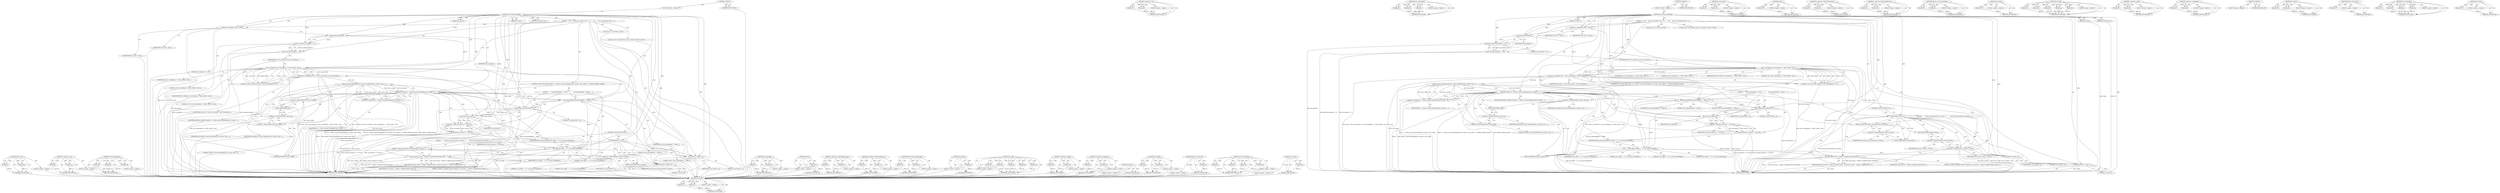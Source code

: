 digraph "lua_status" {
vulnerable_182 [label=<(METHOD,luaL_error)>];
vulnerable_183 [label=<(PARAM,p1)>];
vulnerable_184 [label=<(PARAM,p2)>];
vulnerable_185 [label=<(BLOCK,&lt;empty&gt;,&lt;empty&gt;)>];
vulnerable_186 [label=<(METHOD_RETURN,ANY)>];
vulnerable_128 [label=<(METHOD,&lt;operator&gt;.cast)>];
vulnerable_129 [label=<(PARAM,p1)>];
vulnerable_130 [label=<(PARAM,p2)>];
vulnerable_131 [label=<(BLOCK,&lt;empty&gt;,&lt;empty&gt;)>];
vulnerable_132 [label=<(METHOD_RETURN,ANY)>];
vulnerable_155 [label=<(METHOD,luaL_getmetafield)>];
vulnerable_156 [label=<(PARAM,p1)>];
vulnerable_157 [label=<(PARAM,p2)>];
vulnerable_158 [label=<(PARAM,p3)>];
vulnerable_159 [label=<(BLOCK,&lt;empty&gt;,&lt;empty&gt;)>];
vulnerable_160 [label=<(METHOD_RETURN,ANY)>];
vulnerable_6 [label=<(METHOD,&lt;global&gt;)<SUB>1</SUB>>];
vulnerable_7 [label=<(BLOCK,&lt;empty&gt;,&lt;empty&gt;)<SUB>1</SUB>>];
vulnerable_8 [label=<(METHOD,do_session_handshake)<SUB>1</SUB>>];
vulnerable_9 [label=<(PARAM,lua_State *L)<SUB>1</SUB>>];
vulnerable_10 [label=<(PARAM,int status)<SUB>1</SUB>>];
vulnerable_11 [label=<(PARAM,lua_KContext ctx)<SUB>1</SUB>>];
vulnerable_12 [label=<(BLOCK,{
    int rc;
    struct ssh_userdata *sshu = N...,{
    int rc;
    struct ssh_userdata *sshu = N...)<SUB>1</SUB>>];
vulnerable_13 [label="<(LOCAL,int rc: int)<SUB>2</SUB>>"];
vulnerable_14 [label="<(LOCAL,struct ssh_userdata* sshu: ssh_userdata*)<SUB>3</SUB>>"];
vulnerable_15 [label=<(&lt;operator&gt;.assignment,*sshu = NULL)<SUB>3</SUB>>];
vulnerable_16 [label=<(IDENTIFIER,sshu,*sshu = NULL)<SUB>3</SUB>>];
vulnerable_17 [label=<(IDENTIFIER,NULL,*sshu = NULL)<SUB>3</SUB>>];
vulnerable_18 [label=<(assert,assert(lua_gettop(L) == 4))<SUB>5</SUB>>];
vulnerable_19 [label=<(&lt;operator&gt;.equals,lua_gettop(L) == 4)<SUB>5</SUB>>];
vulnerable_20 [label=<(lua_gettop,lua_gettop(L))<SUB>5</SUB>>];
vulnerable_21 [label=<(IDENTIFIER,L,lua_gettop(L))<SUB>5</SUB>>];
vulnerable_22 [label=<(LITERAL,4,lua_gettop(L) == 4)<SUB>5</SUB>>];
vulnerable_23 [label=<(&lt;operator&gt;.assignment,sshu = (struct ssh_userdata *) nseU_checkudata(...)<SUB>6</SUB>>];
vulnerable_24 [label=<(IDENTIFIER,sshu,sshu = (struct ssh_userdata *) nseU_checkudata(...)<SUB>6</SUB>>];
vulnerable_25 [label=<(&lt;operator&gt;.cast,(struct ssh_userdata *) nseU_checkudata(L, 3, S...)<SUB>6</SUB>>];
vulnerable_26 [label=<(UNKNOWN,struct ssh_userdata *,struct ssh_userdata *)<SUB>6</SUB>>];
vulnerable_27 [label=<(nseU_checkudata,nseU_checkudata(L, 3, SSH2_UDATA, &quot;ssh2&quot;))<SUB>6</SUB>>];
vulnerable_28 [label=<(IDENTIFIER,L,nseU_checkudata(L, 3, SSH2_UDATA, &quot;ssh2&quot;))<SUB>6</SUB>>];
vulnerable_29 [label=<(LITERAL,3,nseU_checkudata(L, 3, SSH2_UDATA, &quot;ssh2&quot;))<SUB>6</SUB>>];
vulnerable_30 [label=<(IDENTIFIER,SSH2_UDATA,nseU_checkudata(L, 3, SSH2_UDATA, &quot;ssh2&quot;))<SUB>6</SUB>>];
vulnerable_31 [label=<(LITERAL,&quot;ssh2&quot;,nseU_checkudata(L, 3, SSH2_UDATA, &quot;ssh2&quot;))<SUB>6</SUB>>];
vulnerable_32 [label=<(CONTROL_STRUCTURE,WHILE,while ((rc = libssh2_session_handshake(sshu-&gt;session, sshu-&gt;sp[0])) == LIBSSH2_ERROR_EAGAIN))<SUB>8</SUB>>];
vulnerable_33 [label=<(&lt;operator&gt;.equals,(rc = libssh2_session_handshake(sshu-&gt;session, ...)<SUB>8</SUB>>];
vulnerable_34 [label=<(&lt;operator&gt;.assignment,rc = libssh2_session_handshake(sshu-&gt;session, s...)<SUB>8</SUB>>];
vulnerable_35 [label=<(IDENTIFIER,rc,rc = libssh2_session_handshake(sshu-&gt;session, s...)<SUB>8</SUB>>];
vulnerable_36 [label=<(libssh2_session_handshake,libssh2_session_handshake(sshu-&gt;session, sshu-&gt;...)<SUB>8</SUB>>];
vulnerable_37 [label=<(&lt;operator&gt;.indirectFieldAccess,sshu-&gt;session)<SUB>8</SUB>>];
vulnerable_38 [label=<(IDENTIFIER,sshu,libssh2_session_handshake(sshu-&gt;session, sshu-&gt;...)<SUB>8</SUB>>];
vulnerable_39 [label=<(FIELD_IDENTIFIER,session,session)<SUB>8</SUB>>];
vulnerable_40 [label=<(&lt;operator&gt;.indirectIndexAccess,sshu-&gt;sp[0])<SUB>8</SUB>>];
vulnerable_41 [label=<(&lt;operator&gt;.indirectFieldAccess,sshu-&gt;sp)<SUB>8</SUB>>];
vulnerable_42 [label=<(IDENTIFIER,sshu,libssh2_session_handshake(sshu-&gt;session, sshu-&gt;...)<SUB>8</SUB>>];
vulnerable_43 [label=<(FIELD_IDENTIFIER,sp,sp)<SUB>8</SUB>>];
vulnerable_44 [label=<(LITERAL,0,libssh2_session_handshake(sshu-&gt;session, sshu-&gt;...)<SUB>8</SUB>>];
vulnerable_45 [label=<(IDENTIFIER,LIBSSH2_ERROR_EAGAIN,(rc = libssh2_session_handshake(sshu-&gt;session, ...)<SUB>8</SUB>>];
vulnerable_46 [label=<(BLOCK,{
        luaL_getmetafield(L, 3, &quot;filter&quot;);
  ...,{
        luaL_getmetafield(L, 3, &quot;filter&quot;);
  ...)<SUB>8</SUB>>];
vulnerable_47 [label=<(luaL_getmetafield,luaL_getmetafield(L, 3, &quot;filter&quot;))<SUB>9</SUB>>];
vulnerable_48 [label=<(IDENTIFIER,L,luaL_getmetafield(L, 3, &quot;filter&quot;))<SUB>9</SUB>>];
vulnerable_49 [label=<(LITERAL,3,luaL_getmetafield(L, 3, &quot;filter&quot;))<SUB>9</SUB>>];
vulnerable_50 [label=<(LITERAL,&quot;filter&quot;,luaL_getmetafield(L, 3, &quot;filter&quot;))<SUB>9</SUB>>];
vulnerable_51 [label=<(lua_pushvalue,lua_pushvalue(L, 3))<SUB>10</SUB>>];
vulnerable_52 [label=<(IDENTIFIER,L,lua_pushvalue(L, 3))<SUB>10</SUB>>];
vulnerable_53 [label=<(LITERAL,3,lua_pushvalue(L, 3))<SUB>10</SUB>>];
vulnerable_54 [label=<(assert,assert(lua_status(L) == LUA_OK))<SUB>12</SUB>>];
vulnerable_55 [label=<(&lt;operator&gt;.equals,lua_status(L) == LUA_OK)<SUB>12</SUB>>];
vulnerable_56 [label=<(lua_status,lua_status(L))<SUB>12</SUB>>];
vulnerable_57 [label=<(IDENTIFIER,L,lua_status(L))<SUB>12</SUB>>];
vulnerable_58 [label=<(IDENTIFIER,LUA_OK,lua_status(L) == LUA_OK)<SUB>12</SUB>>];
vulnerable_59 [label=<(lua_callk,lua_callk(L, 1, 0, 0, do_session_handshake))<SUB>13</SUB>>];
vulnerable_60 [label=<(IDENTIFIER,L,lua_callk(L, 1, 0, 0, do_session_handshake))<SUB>13</SUB>>];
vulnerable_61 [label=<(LITERAL,1,lua_callk(L, 1, 0, 0, do_session_handshake))<SUB>13</SUB>>];
vulnerable_62 [label=<(LITERAL,0,lua_callk(L, 1, 0, 0, do_session_handshake))<SUB>13</SUB>>];
vulnerable_63 [label=<(LITERAL,0,lua_callk(L, 1, 0, 0, do_session_handshake))<SUB>13</SUB>>];
vulnerable_64 [label=<(METHOD_REF,do_session_handshake,lua_callk(L, 1, 0, 0, do_session_handshake))<SUB>13</SUB>>];
vulnerable_65 [label=<(CONTROL_STRUCTURE,IF,if (rc))<SUB>16</SUB>>];
vulnerable_66 [label=<(IDENTIFIER,rc,if (rc))<SUB>16</SUB>>];
vulnerable_67 [label=<(BLOCK,{
         libssh2_session_free(sshu-&gt;session);...,{
         libssh2_session_free(sshu-&gt;session);...)<SUB>16</SUB>>];
vulnerable_68 [label=<(libssh2_session_free,libssh2_session_free(sshu-&gt;session))<SUB>17</SUB>>];
vulnerable_69 [label=<(&lt;operator&gt;.indirectFieldAccess,sshu-&gt;session)<SUB>17</SUB>>];
vulnerable_70 [label=<(IDENTIFIER,sshu,libssh2_session_free(sshu-&gt;session))<SUB>17</SUB>>];
vulnerable_71 [label=<(FIELD_IDENTIFIER,session,session)<SUB>17</SUB>>];
vulnerable_72 [label=<(RETURN,return luaL_error(L, &quot;Unable to complete libssh...,return luaL_error(L, &quot;Unable to complete libssh...)<SUB>18</SUB>>];
vulnerable_73 [label=<(luaL_error,luaL_error(L, &quot;Unable to complete libssh2 hands...)<SUB>18</SUB>>];
vulnerable_74 [label=<(IDENTIFIER,L,luaL_error(L, &quot;Unable to complete libssh2 hands...)<SUB>18</SUB>>];
vulnerable_75 [label=<(LITERAL,&quot;Unable to complete libssh2 handshake.&quot;,luaL_error(L, &quot;Unable to complete libssh2 hands...)<SUB>18</SUB>>];
vulnerable_76 [label=<(lua_settop,lua_settop(L, 3))<SUB>21</SUB>>];
vulnerable_77 [label=<(IDENTIFIER,L,lua_settop(L, 3))<SUB>21</SUB>>];
vulnerable_78 [label=<(LITERAL,3,lua_settop(L, 3))<SUB>21</SUB>>];
vulnerable_79 [label=<(RETURN,return 1;,return 1;)<SUB>23</SUB>>];
vulnerable_80 [label=<(LITERAL,1,return 1;)<SUB>23</SUB>>];
vulnerable_81 [label=<(METHOD_RETURN,int)<SUB>1</SUB>>];
vulnerable_83 [label=<(METHOD_RETURN,ANY)<SUB>1</SUB>>];
vulnerable_161 [label=<(METHOD,lua_pushvalue)>];
vulnerable_162 [label=<(PARAM,p1)>];
vulnerable_163 [label=<(PARAM,p2)>];
vulnerable_164 [label=<(BLOCK,&lt;empty&gt;,&lt;empty&gt;)>];
vulnerable_165 [label=<(METHOD_RETURN,ANY)>];
vulnerable_115 [label=<(METHOD,assert)>];
vulnerable_116 [label=<(PARAM,p1)>];
vulnerable_117 [label=<(BLOCK,&lt;empty&gt;,&lt;empty&gt;)>];
vulnerable_118 [label=<(METHOD_RETURN,ANY)>];
vulnerable_150 [label=<(METHOD,&lt;operator&gt;.indirectIndexAccess)>];
vulnerable_151 [label=<(PARAM,p1)>];
vulnerable_152 [label=<(PARAM,p2)>];
vulnerable_153 [label=<(BLOCK,&lt;empty&gt;,&lt;empty&gt;)>];
vulnerable_154 [label=<(METHOD_RETURN,ANY)>];
vulnerable_145 [label=<(METHOD,&lt;operator&gt;.indirectFieldAccess)>];
vulnerable_146 [label=<(PARAM,p1)>];
vulnerable_147 [label=<(PARAM,p2)>];
vulnerable_148 [label=<(BLOCK,&lt;empty&gt;,&lt;empty&gt;)>];
vulnerable_149 [label=<(METHOD_RETURN,ANY)>];
vulnerable_140 [label=<(METHOD,libssh2_session_handshake)>];
vulnerable_141 [label=<(PARAM,p1)>];
vulnerable_142 [label=<(PARAM,p2)>];
vulnerable_143 [label=<(BLOCK,&lt;empty&gt;,&lt;empty&gt;)>];
vulnerable_144 [label=<(METHOD_RETURN,ANY)>];
vulnerable_124 [label=<(METHOD,lua_gettop)>];
vulnerable_125 [label=<(PARAM,p1)>];
vulnerable_126 [label=<(BLOCK,&lt;empty&gt;,&lt;empty&gt;)>];
vulnerable_127 [label=<(METHOD_RETURN,ANY)>];
vulnerable_170 [label=<(METHOD,lua_callk)>];
vulnerable_171 [label=<(PARAM,p1)>];
vulnerable_172 [label=<(PARAM,p2)>];
vulnerable_173 [label=<(PARAM,p3)>];
vulnerable_174 [label=<(PARAM,p4)>];
vulnerable_175 [label=<(PARAM,p5)>];
vulnerable_176 [label=<(BLOCK,&lt;empty&gt;,&lt;empty&gt;)>];
vulnerable_177 [label=<(METHOD_RETURN,ANY)>];
vulnerable_119 [label=<(METHOD,&lt;operator&gt;.equals)>];
vulnerable_120 [label=<(PARAM,p1)>];
vulnerable_121 [label=<(PARAM,p2)>];
vulnerable_122 [label=<(BLOCK,&lt;empty&gt;,&lt;empty&gt;)>];
vulnerable_123 [label=<(METHOD_RETURN,ANY)>];
vulnerable_110 [label=<(METHOD,&lt;operator&gt;.assignment)>];
vulnerable_111 [label=<(PARAM,p1)>];
vulnerable_112 [label=<(PARAM,p2)>];
vulnerable_113 [label=<(BLOCK,&lt;empty&gt;,&lt;empty&gt;)>];
vulnerable_114 [label=<(METHOD_RETURN,ANY)>];
vulnerable_104 [label=<(METHOD,&lt;global&gt;)<SUB>1</SUB>>];
vulnerable_105 [label=<(BLOCK,&lt;empty&gt;,&lt;empty&gt;)>];
vulnerable_106 [label=<(METHOD_RETURN,ANY)>];
vulnerable_187 [label=<(METHOD,lua_settop)>];
vulnerable_188 [label=<(PARAM,p1)>];
vulnerable_189 [label=<(PARAM,p2)>];
vulnerable_190 [label=<(BLOCK,&lt;empty&gt;,&lt;empty&gt;)>];
vulnerable_191 [label=<(METHOD_RETURN,ANY)>];
vulnerable_178 [label=<(METHOD,libssh2_session_free)>];
vulnerable_179 [label=<(PARAM,p1)>];
vulnerable_180 [label=<(BLOCK,&lt;empty&gt;,&lt;empty&gt;)>];
vulnerable_181 [label=<(METHOD_RETURN,ANY)>];
vulnerable_133 [label=<(METHOD,nseU_checkudata)>];
vulnerable_134 [label=<(PARAM,p1)>];
vulnerable_135 [label=<(PARAM,p2)>];
vulnerable_136 [label=<(PARAM,p3)>];
vulnerable_137 [label=<(PARAM,p4)>];
vulnerable_138 [label=<(BLOCK,&lt;empty&gt;,&lt;empty&gt;)>];
vulnerable_139 [label=<(METHOD_RETURN,ANY)>];
vulnerable_166 [label=<(METHOD,lua_status)>];
vulnerable_167 [label=<(PARAM,p1)>];
vulnerable_168 [label=<(BLOCK,&lt;empty&gt;,&lt;empty&gt;)>];
vulnerable_169 [label=<(METHOD_RETURN,ANY)>];
fixed_187 [label=<(METHOD,luaL_error)>];
fixed_188 [label=<(PARAM,p1)>];
fixed_189 [label=<(PARAM,p2)>];
fixed_190 [label=<(BLOCK,&lt;empty&gt;,&lt;empty&gt;)>];
fixed_191 [label=<(METHOD_RETURN,ANY)>];
fixed_133 [label=<(METHOD,&lt;operator&gt;.cast)>];
fixed_134 [label=<(PARAM,p1)>];
fixed_135 [label=<(PARAM,p2)>];
fixed_136 [label=<(BLOCK,&lt;empty&gt;,&lt;empty&gt;)>];
fixed_137 [label=<(METHOD_RETURN,ANY)>];
fixed_160 [label=<(METHOD,luaL_getmetafield)>];
fixed_161 [label=<(PARAM,p1)>];
fixed_162 [label=<(PARAM,p2)>];
fixed_163 [label=<(PARAM,p3)>];
fixed_164 [label=<(BLOCK,&lt;empty&gt;,&lt;empty&gt;)>];
fixed_165 [label=<(METHOD_RETURN,ANY)>];
fixed_6 [label=<(METHOD,&lt;global&gt;)<SUB>1</SUB>>];
fixed_7 [label=<(BLOCK,&lt;empty&gt;,&lt;empty&gt;)<SUB>1</SUB>>];
fixed_8 [label=<(METHOD,do_session_handshake)<SUB>1</SUB>>];
fixed_9 [label=<(PARAM,lua_State *L)<SUB>1</SUB>>];
fixed_10 [label=<(PARAM,int status)<SUB>1</SUB>>];
fixed_11 [label=<(PARAM,lua_KContext ctx)<SUB>1</SUB>>];
fixed_12 [label=<(BLOCK,{
    int rc;
    struct ssh_userdata *sshu = N...,{
    int rc;
    struct ssh_userdata *sshu = N...)<SUB>1</SUB>>];
fixed_13 [label="<(LOCAL,int rc: int)<SUB>2</SUB>>"];
fixed_14 [label="<(LOCAL,struct ssh_userdata* sshu: ssh_userdata*)<SUB>3</SUB>>"];
fixed_15 [label=<(&lt;operator&gt;.assignment,*sshu = NULL)<SUB>3</SUB>>];
fixed_16 [label=<(IDENTIFIER,sshu,*sshu = NULL)<SUB>3</SUB>>];
fixed_17 [label=<(IDENTIFIER,NULL,*sshu = NULL)<SUB>3</SUB>>];
fixed_18 [label=<(assert,assert(lua_gettop(L) == 4))<SUB>5</SUB>>];
fixed_19 [label=<(&lt;operator&gt;.equals,lua_gettop(L) == 4)<SUB>5</SUB>>];
fixed_20 [label=<(lua_gettop,lua_gettop(L))<SUB>5</SUB>>];
fixed_21 [label=<(IDENTIFIER,L,lua_gettop(L))<SUB>5</SUB>>];
fixed_22 [label=<(LITERAL,4,lua_gettop(L) == 4)<SUB>5</SUB>>];
fixed_23 [label=<(&lt;operator&gt;.assignment,sshu = (struct ssh_userdata *) nseU_checkudata(...)<SUB>6</SUB>>];
fixed_24 [label=<(IDENTIFIER,sshu,sshu = (struct ssh_userdata *) nseU_checkudata(...)<SUB>6</SUB>>];
fixed_25 [label=<(&lt;operator&gt;.cast,(struct ssh_userdata *) nseU_checkudata(L, 3, S...)<SUB>6</SUB>>];
fixed_26 [label=<(UNKNOWN,struct ssh_userdata *,struct ssh_userdata *)<SUB>6</SUB>>];
fixed_27 [label=<(nseU_checkudata,nseU_checkudata(L, 3, SSH2_UDATA, &quot;ssh2&quot;))<SUB>6</SUB>>];
fixed_28 [label=<(IDENTIFIER,L,nseU_checkudata(L, 3, SSH2_UDATA, &quot;ssh2&quot;))<SUB>6</SUB>>];
fixed_29 [label=<(LITERAL,3,nseU_checkudata(L, 3, SSH2_UDATA, &quot;ssh2&quot;))<SUB>6</SUB>>];
fixed_30 [label=<(IDENTIFIER,SSH2_UDATA,nseU_checkudata(L, 3, SSH2_UDATA, &quot;ssh2&quot;))<SUB>6</SUB>>];
fixed_31 [label=<(LITERAL,&quot;ssh2&quot;,nseU_checkudata(L, 3, SSH2_UDATA, &quot;ssh2&quot;))<SUB>6</SUB>>];
fixed_32 [label=<(CONTROL_STRUCTURE,WHILE,while ((rc = libssh2_session_handshake(sshu-&gt;session, sshu-&gt;sp[0])) == LIBSSH2_ERROR_EAGAIN))<SUB>8</SUB>>];
fixed_33 [label=<(&lt;operator&gt;.equals,(rc = libssh2_session_handshake(sshu-&gt;session, ...)<SUB>8</SUB>>];
fixed_34 [label=<(&lt;operator&gt;.assignment,rc = libssh2_session_handshake(sshu-&gt;session, s...)<SUB>8</SUB>>];
fixed_35 [label=<(IDENTIFIER,rc,rc = libssh2_session_handshake(sshu-&gt;session, s...)<SUB>8</SUB>>];
fixed_36 [label=<(libssh2_session_handshake,libssh2_session_handshake(sshu-&gt;session, sshu-&gt;...)<SUB>8</SUB>>];
fixed_37 [label=<(&lt;operator&gt;.indirectFieldAccess,sshu-&gt;session)<SUB>8</SUB>>];
fixed_38 [label=<(IDENTIFIER,sshu,libssh2_session_handshake(sshu-&gt;session, sshu-&gt;...)<SUB>8</SUB>>];
fixed_39 [label=<(FIELD_IDENTIFIER,session,session)<SUB>8</SUB>>];
fixed_40 [label=<(&lt;operator&gt;.indirectIndexAccess,sshu-&gt;sp[0])<SUB>8</SUB>>];
fixed_41 [label=<(&lt;operator&gt;.indirectFieldAccess,sshu-&gt;sp)<SUB>8</SUB>>];
fixed_42 [label=<(IDENTIFIER,sshu,libssh2_session_handshake(sshu-&gt;session, sshu-&gt;...)<SUB>8</SUB>>];
fixed_43 [label=<(FIELD_IDENTIFIER,sp,sp)<SUB>8</SUB>>];
fixed_44 [label=<(LITERAL,0,libssh2_session_handshake(sshu-&gt;session, sshu-&gt;...)<SUB>8</SUB>>];
fixed_45 [label=<(IDENTIFIER,LIBSSH2_ERROR_EAGAIN,(rc = libssh2_session_handshake(sshu-&gt;session, ...)<SUB>8</SUB>>];
fixed_46 [label=<(BLOCK,{
        luaL_getmetafield(L, 3, &quot;filter&quot;);
  ...,{
        luaL_getmetafield(L, 3, &quot;filter&quot;);
  ...)<SUB>8</SUB>>];
fixed_47 [label=<(luaL_getmetafield,luaL_getmetafield(L, 3, &quot;filter&quot;))<SUB>9</SUB>>];
fixed_48 [label=<(IDENTIFIER,L,luaL_getmetafield(L, 3, &quot;filter&quot;))<SUB>9</SUB>>];
fixed_49 [label=<(LITERAL,3,luaL_getmetafield(L, 3, &quot;filter&quot;))<SUB>9</SUB>>];
fixed_50 [label=<(LITERAL,&quot;filter&quot;,luaL_getmetafield(L, 3, &quot;filter&quot;))<SUB>9</SUB>>];
fixed_51 [label=<(lua_pushvalue,lua_pushvalue(L, 3))<SUB>10</SUB>>];
fixed_52 [label=<(IDENTIFIER,L,lua_pushvalue(L, 3))<SUB>10</SUB>>];
fixed_53 [label=<(LITERAL,3,lua_pushvalue(L, 3))<SUB>10</SUB>>];
fixed_54 [label=<(assert,assert(lua_status(L) == LUA_OK))<SUB>12</SUB>>];
fixed_55 [label=<(&lt;operator&gt;.equals,lua_status(L) == LUA_OK)<SUB>12</SUB>>];
fixed_56 [label=<(lua_status,lua_status(L))<SUB>12</SUB>>];
fixed_57 [label=<(IDENTIFIER,L,lua_status(L))<SUB>12</SUB>>];
fixed_58 [label=<(IDENTIFIER,LUA_OK,lua_status(L) == LUA_OK)<SUB>12</SUB>>];
fixed_59 [label=<(lua_callk,lua_callk(L, 1, 0, 0, do_session_handshake))<SUB>13</SUB>>];
fixed_60 [label=<(IDENTIFIER,L,lua_callk(L, 1, 0, 0, do_session_handshake))<SUB>13</SUB>>];
fixed_61 [label=<(LITERAL,1,lua_callk(L, 1, 0, 0, do_session_handshake))<SUB>13</SUB>>];
fixed_62 [label=<(LITERAL,0,lua_callk(L, 1, 0, 0, do_session_handshake))<SUB>13</SUB>>];
fixed_63 [label=<(LITERAL,0,lua_callk(L, 1, 0, 0, do_session_handshake))<SUB>13</SUB>>];
fixed_64 [label=<(METHOD_REF,do_session_handshake,lua_callk(L, 1, 0, 0, do_session_handshake))<SUB>13</SUB>>];
fixed_65 [label=<(CONTROL_STRUCTURE,IF,if (rc))<SUB>16</SUB>>];
fixed_66 [label=<(IDENTIFIER,rc,if (rc))<SUB>16</SUB>>];
fixed_67 [label=<(BLOCK,{
         libssh2_session_free(sshu-&gt;session);...,{
         libssh2_session_free(sshu-&gt;session);...)<SUB>16</SUB>>];
fixed_68 [label=<(libssh2_session_free,libssh2_session_free(sshu-&gt;session))<SUB>17</SUB>>];
fixed_69 [label=<(&lt;operator&gt;.indirectFieldAccess,sshu-&gt;session)<SUB>17</SUB>>];
fixed_70 [label=<(IDENTIFIER,sshu,libssh2_session_free(sshu-&gt;session))<SUB>17</SUB>>];
fixed_71 [label=<(FIELD_IDENTIFIER,session,session)<SUB>17</SUB>>];
fixed_72 [label=<(&lt;operator&gt;.assignment,sshu-&gt;session = NULL)<SUB>18</SUB>>];
fixed_73 [label=<(&lt;operator&gt;.indirectFieldAccess,sshu-&gt;session)<SUB>18</SUB>>];
fixed_74 [label=<(IDENTIFIER,sshu,sshu-&gt;session = NULL)<SUB>18</SUB>>];
fixed_75 [label=<(FIELD_IDENTIFIER,session,session)<SUB>18</SUB>>];
fixed_76 [label=<(IDENTIFIER,NULL,sshu-&gt;session = NULL)<SUB>18</SUB>>];
fixed_77 [label=<(RETURN,return luaL_error(L, &quot;Unable to complete libssh...,return luaL_error(L, &quot;Unable to complete libssh...)<SUB>19</SUB>>];
fixed_78 [label=<(luaL_error,luaL_error(L, &quot;Unable to complete libssh2 hands...)<SUB>19</SUB>>];
fixed_79 [label=<(IDENTIFIER,L,luaL_error(L, &quot;Unable to complete libssh2 hands...)<SUB>19</SUB>>];
fixed_80 [label=<(LITERAL,&quot;Unable to complete libssh2 handshake.&quot;,luaL_error(L, &quot;Unable to complete libssh2 hands...)<SUB>19</SUB>>];
fixed_81 [label=<(lua_settop,lua_settop(L, 3))<SUB>22</SUB>>];
fixed_82 [label=<(IDENTIFIER,L,lua_settop(L, 3))<SUB>22</SUB>>];
fixed_83 [label=<(LITERAL,3,lua_settop(L, 3))<SUB>22</SUB>>];
fixed_84 [label=<(RETURN,return 1;,return 1;)<SUB>24</SUB>>];
fixed_85 [label=<(LITERAL,1,return 1;)<SUB>24</SUB>>];
fixed_86 [label=<(METHOD_RETURN,int)<SUB>1</SUB>>];
fixed_88 [label=<(METHOD_RETURN,ANY)<SUB>1</SUB>>];
fixed_166 [label=<(METHOD,lua_pushvalue)>];
fixed_167 [label=<(PARAM,p1)>];
fixed_168 [label=<(PARAM,p2)>];
fixed_169 [label=<(BLOCK,&lt;empty&gt;,&lt;empty&gt;)>];
fixed_170 [label=<(METHOD_RETURN,ANY)>];
fixed_120 [label=<(METHOD,assert)>];
fixed_121 [label=<(PARAM,p1)>];
fixed_122 [label=<(BLOCK,&lt;empty&gt;,&lt;empty&gt;)>];
fixed_123 [label=<(METHOD_RETURN,ANY)>];
fixed_155 [label=<(METHOD,&lt;operator&gt;.indirectIndexAccess)>];
fixed_156 [label=<(PARAM,p1)>];
fixed_157 [label=<(PARAM,p2)>];
fixed_158 [label=<(BLOCK,&lt;empty&gt;,&lt;empty&gt;)>];
fixed_159 [label=<(METHOD_RETURN,ANY)>];
fixed_150 [label=<(METHOD,&lt;operator&gt;.indirectFieldAccess)>];
fixed_151 [label=<(PARAM,p1)>];
fixed_152 [label=<(PARAM,p2)>];
fixed_153 [label=<(BLOCK,&lt;empty&gt;,&lt;empty&gt;)>];
fixed_154 [label=<(METHOD_RETURN,ANY)>];
fixed_145 [label=<(METHOD,libssh2_session_handshake)>];
fixed_146 [label=<(PARAM,p1)>];
fixed_147 [label=<(PARAM,p2)>];
fixed_148 [label=<(BLOCK,&lt;empty&gt;,&lt;empty&gt;)>];
fixed_149 [label=<(METHOD_RETURN,ANY)>];
fixed_129 [label=<(METHOD,lua_gettop)>];
fixed_130 [label=<(PARAM,p1)>];
fixed_131 [label=<(BLOCK,&lt;empty&gt;,&lt;empty&gt;)>];
fixed_132 [label=<(METHOD_RETURN,ANY)>];
fixed_175 [label=<(METHOD,lua_callk)>];
fixed_176 [label=<(PARAM,p1)>];
fixed_177 [label=<(PARAM,p2)>];
fixed_178 [label=<(PARAM,p3)>];
fixed_179 [label=<(PARAM,p4)>];
fixed_180 [label=<(PARAM,p5)>];
fixed_181 [label=<(BLOCK,&lt;empty&gt;,&lt;empty&gt;)>];
fixed_182 [label=<(METHOD_RETURN,ANY)>];
fixed_124 [label=<(METHOD,&lt;operator&gt;.equals)>];
fixed_125 [label=<(PARAM,p1)>];
fixed_126 [label=<(PARAM,p2)>];
fixed_127 [label=<(BLOCK,&lt;empty&gt;,&lt;empty&gt;)>];
fixed_128 [label=<(METHOD_RETURN,ANY)>];
fixed_115 [label=<(METHOD,&lt;operator&gt;.assignment)>];
fixed_116 [label=<(PARAM,p1)>];
fixed_117 [label=<(PARAM,p2)>];
fixed_118 [label=<(BLOCK,&lt;empty&gt;,&lt;empty&gt;)>];
fixed_119 [label=<(METHOD_RETURN,ANY)>];
fixed_109 [label=<(METHOD,&lt;global&gt;)<SUB>1</SUB>>];
fixed_110 [label=<(BLOCK,&lt;empty&gt;,&lt;empty&gt;)>];
fixed_111 [label=<(METHOD_RETURN,ANY)>];
fixed_192 [label=<(METHOD,lua_settop)>];
fixed_193 [label=<(PARAM,p1)>];
fixed_194 [label=<(PARAM,p2)>];
fixed_195 [label=<(BLOCK,&lt;empty&gt;,&lt;empty&gt;)>];
fixed_196 [label=<(METHOD_RETURN,ANY)>];
fixed_183 [label=<(METHOD,libssh2_session_free)>];
fixed_184 [label=<(PARAM,p1)>];
fixed_185 [label=<(BLOCK,&lt;empty&gt;,&lt;empty&gt;)>];
fixed_186 [label=<(METHOD_RETURN,ANY)>];
fixed_138 [label=<(METHOD,nseU_checkudata)>];
fixed_139 [label=<(PARAM,p1)>];
fixed_140 [label=<(PARAM,p2)>];
fixed_141 [label=<(PARAM,p3)>];
fixed_142 [label=<(PARAM,p4)>];
fixed_143 [label=<(BLOCK,&lt;empty&gt;,&lt;empty&gt;)>];
fixed_144 [label=<(METHOD_RETURN,ANY)>];
fixed_171 [label=<(METHOD,lua_status)>];
fixed_172 [label=<(PARAM,p1)>];
fixed_173 [label=<(BLOCK,&lt;empty&gt;,&lt;empty&gt;)>];
fixed_174 [label=<(METHOD_RETURN,ANY)>];
vulnerable_182 -> vulnerable_183  [key=0, label="AST: "];
vulnerable_182 -> vulnerable_183  [key=1, label="DDG: "];
vulnerable_182 -> vulnerable_185  [key=0, label="AST: "];
vulnerable_182 -> vulnerable_184  [key=0, label="AST: "];
vulnerable_182 -> vulnerable_184  [key=1, label="DDG: "];
vulnerable_182 -> vulnerable_186  [key=0, label="AST: "];
vulnerable_182 -> vulnerable_186  [key=1, label="CFG: "];
vulnerable_183 -> vulnerable_186  [key=0, label="DDG: p1"];
vulnerable_184 -> vulnerable_186  [key=0, label="DDG: p2"];
vulnerable_185 -> fixed_187  [key=0];
vulnerable_186 -> fixed_187  [key=0];
vulnerable_128 -> vulnerable_129  [key=0, label="AST: "];
vulnerable_128 -> vulnerable_129  [key=1, label="DDG: "];
vulnerable_128 -> vulnerable_131  [key=0, label="AST: "];
vulnerable_128 -> vulnerable_130  [key=0, label="AST: "];
vulnerable_128 -> vulnerable_130  [key=1, label="DDG: "];
vulnerable_128 -> vulnerable_132  [key=0, label="AST: "];
vulnerable_128 -> vulnerable_132  [key=1, label="CFG: "];
vulnerable_129 -> vulnerable_132  [key=0, label="DDG: p1"];
vulnerable_130 -> vulnerable_132  [key=0, label="DDG: p2"];
vulnerable_131 -> fixed_187  [key=0];
vulnerable_132 -> fixed_187  [key=0];
vulnerable_155 -> vulnerable_156  [key=0, label="AST: "];
vulnerable_155 -> vulnerable_156  [key=1, label="DDG: "];
vulnerable_155 -> vulnerable_159  [key=0, label="AST: "];
vulnerable_155 -> vulnerable_157  [key=0, label="AST: "];
vulnerable_155 -> vulnerable_157  [key=1, label="DDG: "];
vulnerable_155 -> vulnerable_160  [key=0, label="AST: "];
vulnerable_155 -> vulnerable_160  [key=1, label="CFG: "];
vulnerable_155 -> vulnerable_158  [key=0, label="AST: "];
vulnerable_155 -> vulnerable_158  [key=1, label="DDG: "];
vulnerable_156 -> vulnerable_160  [key=0, label="DDG: p1"];
vulnerable_157 -> vulnerable_160  [key=0, label="DDG: p2"];
vulnerable_158 -> vulnerable_160  [key=0, label="DDG: p3"];
vulnerable_159 -> fixed_187  [key=0];
vulnerable_160 -> fixed_187  [key=0];
vulnerable_6 -> vulnerable_7  [key=0, label="AST: "];
vulnerable_6 -> vulnerable_83  [key=0, label="AST: "];
vulnerable_6 -> vulnerable_83  [key=1, label="CFG: "];
vulnerable_7 -> vulnerable_8  [key=0, label="AST: "];
vulnerable_8 -> vulnerable_9  [key=0, label="AST: "];
vulnerable_8 -> vulnerable_9  [key=1, label="DDG: "];
vulnerable_8 -> vulnerable_10  [key=0, label="AST: "];
vulnerable_8 -> vulnerable_10  [key=1, label="DDG: "];
vulnerable_8 -> vulnerable_11  [key=0, label="AST: "];
vulnerable_8 -> vulnerable_11  [key=1, label="DDG: "];
vulnerable_8 -> vulnerable_12  [key=0, label="AST: "];
vulnerable_8 -> vulnerable_81  [key=0, label="AST: "];
vulnerable_8 -> vulnerable_15  [key=0, label="CFG: "];
vulnerable_8 -> vulnerable_15  [key=1, label="DDG: "];
vulnerable_8 -> vulnerable_79  [key=0, label="DDG: "];
vulnerable_8 -> vulnerable_66  [key=0, label="DDG: "];
vulnerable_8 -> vulnerable_76  [key=0, label="DDG: "];
vulnerable_8 -> vulnerable_80  [key=0, label="DDG: "];
vulnerable_8 -> vulnerable_19  [key=0, label="DDG: "];
vulnerable_8 -> vulnerable_33  [key=0, label="DDG: "];
vulnerable_8 -> vulnerable_20  [key=0, label="DDG: "];
vulnerable_8 -> vulnerable_27  [key=0, label="DDG: "];
vulnerable_8 -> vulnerable_47  [key=0, label="DDG: "];
vulnerable_8 -> vulnerable_51  [key=0, label="DDG: "];
vulnerable_8 -> vulnerable_59  [key=0, label="DDG: "];
vulnerable_8 -> vulnerable_55  [key=0, label="DDG: "];
vulnerable_8 -> vulnerable_73  [key=0, label="DDG: "];
vulnerable_8 -> vulnerable_56  [key=0, label="DDG: "];
vulnerable_9 -> vulnerable_20  [key=0, label="DDG: L"];
vulnerable_10 -> vulnerable_81  [key=0, label="DDG: status"];
vulnerable_11 -> vulnerable_81  [key=0, label="DDG: ctx"];
vulnerable_12 -> vulnerable_13  [key=0, label="AST: "];
vulnerable_12 -> vulnerable_14  [key=0, label="AST: "];
vulnerable_12 -> vulnerable_15  [key=0, label="AST: "];
vulnerable_12 -> vulnerable_18  [key=0, label="AST: "];
vulnerable_12 -> vulnerable_23  [key=0, label="AST: "];
vulnerable_12 -> vulnerable_32  [key=0, label="AST: "];
vulnerable_12 -> vulnerable_65  [key=0, label="AST: "];
vulnerable_12 -> vulnerable_76  [key=0, label="AST: "];
vulnerable_12 -> vulnerable_79  [key=0, label="AST: "];
vulnerable_13 -> fixed_187  [key=0];
vulnerable_14 -> fixed_187  [key=0];
vulnerable_15 -> vulnerable_16  [key=0, label="AST: "];
vulnerable_15 -> vulnerable_17  [key=0, label="AST: "];
vulnerable_15 -> vulnerable_20  [key=0, label="CFG: "];
vulnerable_15 -> vulnerable_81  [key=0, label="DDG: *sshu = NULL"];
vulnerable_15 -> vulnerable_81  [key=1, label="DDG: NULL"];
vulnerable_16 -> fixed_187  [key=0];
vulnerable_17 -> fixed_187  [key=0];
vulnerable_18 -> vulnerable_19  [key=0, label="AST: "];
vulnerable_18 -> vulnerable_26  [key=0, label="CFG: "];
vulnerable_18 -> vulnerable_81  [key=0, label="DDG: lua_gettop(L) == 4"];
vulnerable_18 -> vulnerable_81  [key=1, label="DDG: assert(lua_gettop(L) == 4)"];
vulnerable_19 -> vulnerable_20  [key=0, label="AST: "];
vulnerable_19 -> vulnerable_22  [key=0, label="AST: "];
vulnerable_19 -> vulnerable_18  [key=0, label="CFG: "];
vulnerable_19 -> vulnerable_18  [key=1, label="DDG: lua_gettop(L)"];
vulnerable_19 -> vulnerable_18  [key=2, label="DDG: 4"];
vulnerable_19 -> vulnerable_81  [key=0, label="DDG: lua_gettop(L)"];
vulnerable_20 -> vulnerable_21  [key=0, label="AST: "];
vulnerable_20 -> vulnerable_19  [key=0, label="CFG: "];
vulnerable_20 -> vulnerable_19  [key=1, label="DDG: L"];
vulnerable_20 -> vulnerable_27  [key=0, label="DDG: L"];
vulnerable_21 -> fixed_187  [key=0];
vulnerable_22 -> fixed_187  [key=0];
vulnerable_23 -> vulnerable_24  [key=0, label="AST: "];
vulnerable_23 -> vulnerable_25  [key=0, label="AST: "];
vulnerable_23 -> vulnerable_39  [key=0, label="CFG: "];
vulnerable_23 -> vulnerable_81  [key=0, label="DDG: sshu"];
vulnerable_23 -> vulnerable_81  [key=1, label="DDG: (struct ssh_userdata *) nseU_checkudata(L, 3, SSH2_UDATA, &quot;ssh2&quot;)"];
vulnerable_23 -> vulnerable_81  [key=2, label="DDG: sshu = (struct ssh_userdata *) nseU_checkudata(L, 3, SSH2_UDATA, &quot;ssh2&quot;)"];
vulnerable_23 -> vulnerable_68  [key=0, label="DDG: sshu"];
vulnerable_23 -> vulnerable_36  [key=0, label="DDG: sshu"];
vulnerable_24 -> fixed_187  [key=0];
vulnerable_25 -> vulnerable_26  [key=0, label="AST: "];
vulnerable_25 -> vulnerable_27  [key=0, label="AST: "];
vulnerable_25 -> vulnerable_23  [key=0, label="CFG: "];
vulnerable_25 -> vulnerable_81  [key=0, label="DDG: nseU_checkudata(L, 3, SSH2_UDATA, &quot;ssh2&quot;)"];
vulnerable_26 -> vulnerable_27  [key=0, label="CFG: "];
vulnerable_27 -> vulnerable_28  [key=0, label="AST: "];
vulnerable_27 -> vulnerable_29  [key=0, label="AST: "];
vulnerable_27 -> vulnerable_30  [key=0, label="AST: "];
vulnerable_27 -> vulnerable_31  [key=0, label="AST: "];
vulnerable_27 -> vulnerable_25  [key=0, label="CFG: "];
vulnerable_27 -> vulnerable_25  [key=1, label="DDG: L"];
vulnerable_27 -> vulnerable_25  [key=2, label="DDG: 3"];
vulnerable_27 -> vulnerable_25  [key=3, label="DDG: SSH2_UDATA"];
vulnerable_27 -> vulnerable_25  [key=4, label="DDG: &quot;ssh2&quot;"];
vulnerable_27 -> vulnerable_81  [key=0, label="DDG: SSH2_UDATA"];
vulnerable_27 -> vulnerable_23  [key=0, label="DDG: L"];
vulnerable_27 -> vulnerable_23  [key=1, label="DDG: 3"];
vulnerable_27 -> vulnerable_23  [key=2, label="DDG: SSH2_UDATA"];
vulnerable_27 -> vulnerable_23  [key=3, label="DDG: &quot;ssh2&quot;"];
vulnerable_27 -> vulnerable_76  [key=0, label="DDG: L"];
vulnerable_27 -> vulnerable_47  [key=0, label="DDG: L"];
vulnerable_27 -> vulnerable_73  [key=0, label="DDG: L"];
vulnerable_28 -> fixed_187  [key=0];
vulnerable_29 -> fixed_187  [key=0];
vulnerable_30 -> fixed_187  [key=0];
vulnerable_31 -> fixed_187  [key=0];
vulnerable_32 -> vulnerable_33  [key=0, label="AST: "];
vulnerable_32 -> vulnerable_46  [key=0, label="AST: "];
vulnerable_33 -> vulnerable_34  [key=0, label="AST: "];
vulnerable_33 -> vulnerable_34  [key=1, label="CDG: "];
vulnerable_33 -> vulnerable_45  [key=0, label="AST: "];
vulnerable_33 -> vulnerable_66  [key=0, label="CFG: "];
vulnerable_33 -> vulnerable_47  [key=0, label="CFG: "];
vulnerable_33 -> vulnerable_47  [key=1, label="CDG: "];
vulnerable_33 -> vulnerable_81  [key=0, label="DDG: rc = libssh2_session_handshake(sshu-&gt;session, sshu-&gt;sp[0])"];
vulnerable_33 -> vulnerable_81  [key=1, label="DDG: (rc = libssh2_session_handshake(sshu-&gt;session, sshu-&gt;sp[0])) == LIBSSH2_ERROR_EAGAIN"];
vulnerable_33 -> vulnerable_81  [key=2, label="DDG: LIBSSH2_ERROR_EAGAIN"];
vulnerable_33 -> vulnerable_33  [key=0, label="CDG: "];
vulnerable_33 -> vulnerable_64  [key=0, label="CDG: "];
vulnerable_33 -> vulnerable_51  [key=0, label="CDG: "];
vulnerable_33 -> vulnerable_36  [key=0, label="CDG: "];
vulnerable_33 -> vulnerable_37  [key=0, label="CDG: "];
vulnerable_33 -> vulnerable_56  [key=0, label="CDG: "];
vulnerable_33 -> vulnerable_41  [key=0, label="CDG: "];
vulnerable_33 -> vulnerable_40  [key=0, label="CDG: "];
vulnerable_33 -> vulnerable_59  [key=0, label="CDG: "];
vulnerable_33 -> vulnerable_55  [key=0, label="CDG: "];
vulnerable_33 -> vulnerable_54  [key=0, label="CDG: "];
vulnerable_33 -> vulnerable_39  [key=0, label="CDG: "];
vulnerable_33 -> vulnerable_43  [key=0, label="CDG: "];
vulnerable_34 -> vulnerable_35  [key=0, label="AST: "];
vulnerable_34 -> vulnerable_36  [key=0, label="AST: "];
vulnerable_34 -> vulnerable_33  [key=0, label="CFG: "];
vulnerable_34 -> vulnerable_33  [key=1, label="DDG: rc"];
vulnerable_34 -> vulnerable_81  [key=0, label="DDG: rc"];
vulnerable_34 -> vulnerable_81  [key=1, label="DDG: libssh2_session_handshake(sshu-&gt;session, sshu-&gt;sp[0])"];
vulnerable_35 -> fixed_187  [key=0];
vulnerable_36 -> vulnerable_37  [key=0, label="AST: "];
vulnerable_36 -> vulnerable_40  [key=0, label="AST: "];
vulnerable_36 -> vulnerable_34  [key=0, label="CFG: "];
vulnerable_36 -> vulnerable_34  [key=1, label="DDG: sshu-&gt;session"];
vulnerable_36 -> vulnerable_34  [key=2, label="DDG: sshu-&gt;sp[0]"];
vulnerable_36 -> vulnerable_81  [key=0, label="DDG: sshu-&gt;sp[0]"];
vulnerable_36 -> vulnerable_33  [key=0, label="DDG: sshu-&gt;session"];
vulnerable_36 -> vulnerable_33  [key=1, label="DDG: sshu-&gt;sp[0]"];
vulnerable_36 -> vulnerable_68  [key=0, label="DDG: sshu-&gt;session"];
vulnerable_37 -> vulnerable_38  [key=0, label="AST: "];
vulnerable_37 -> vulnerable_39  [key=0, label="AST: "];
vulnerable_37 -> vulnerable_43  [key=0, label="CFG: "];
vulnerable_38 -> fixed_187  [key=0];
vulnerable_39 -> vulnerable_37  [key=0, label="CFG: "];
vulnerable_40 -> vulnerable_41  [key=0, label="AST: "];
vulnerable_40 -> vulnerable_44  [key=0, label="AST: "];
vulnerable_40 -> vulnerable_36  [key=0, label="CFG: "];
vulnerable_41 -> vulnerable_42  [key=0, label="AST: "];
vulnerable_41 -> vulnerable_43  [key=0, label="AST: "];
vulnerable_41 -> vulnerable_40  [key=0, label="CFG: "];
vulnerable_42 -> fixed_187  [key=0];
vulnerable_43 -> vulnerable_41  [key=0, label="CFG: "];
vulnerable_44 -> fixed_187  [key=0];
vulnerable_45 -> fixed_187  [key=0];
vulnerable_46 -> vulnerable_47  [key=0, label="AST: "];
vulnerable_46 -> vulnerable_51  [key=0, label="AST: "];
vulnerable_46 -> vulnerable_54  [key=0, label="AST: "];
vulnerable_46 -> vulnerable_59  [key=0, label="AST: "];
vulnerable_47 -> vulnerable_48  [key=0, label="AST: "];
vulnerable_47 -> vulnerable_49  [key=0, label="AST: "];
vulnerable_47 -> vulnerable_50  [key=0, label="AST: "];
vulnerable_47 -> vulnerable_51  [key=0, label="CFG: "];
vulnerable_47 -> vulnerable_51  [key=1, label="DDG: L"];
vulnerable_47 -> vulnerable_81  [key=0, label="DDG: luaL_getmetafield(L, 3, &quot;filter&quot;)"];
vulnerable_48 -> fixed_187  [key=0];
vulnerable_49 -> fixed_187  [key=0];
vulnerable_50 -> fixed_187  [key=0];
vulnerable_51 -> vulnerable_52  [key=0, label="AST: "];
vulnerable_51 -> vulnerable_53  [key=0, label="AST: "];
vulnerable_51 -> vulnerable_56  [key=0, label="CFG: "];
vulnerable_51 -> vulnerable_56  [key=1, label="DDG: L"];
vulnerable_51 -> vulnerable_81  [key=0, label="DDG: lua_pushvalue(L, 3)"];
vulnerable_52 -> fixed_187  [key=0];
vulnerable_53 -> fixed_187  [key=0];
vulnerable_54 -> vulnerable_55  [key=0, label="AST: "];
vulnerable_54 -> vulnerable_64  [key=0, label="CFG: "];
vulnerable_54 -> vulnerable_81  [key=0, label="DDG: lua_status(L) == LUA_OK"];
vulnerable_54 -> vulnerable_81  [key=1, label="DDG: assert(lua_status(L) == LUA_OK)"];
vulnerable_55 -> vulnerable_56  [key=0, label="AST: "];
vulnerable_55 -> vulnerable_58  [key=0, label="AST: "];
vulnerable_55 -> vulnerable_54  [key=0, label="CFG: "];
vulnerable_55 -> vulnerable_54  [key=1, label="DDG: lua_status(L)"];
vulnerable_55 -> vulnerable_54  [key=2, label="DDG: LUA_OK"];
vulnerable_55 -> vulnerable_81  [key=0, label="DDG: lua_status(L)"];
vulnerable_55 -> vulnerable_81  [key=1, label="DDG: LUA_OK"];
vulnerable_56 -> vulnerable_57  [key=0, label="AST: "];
vulnerable_56 -> vulnerable_55  [key=0, label="CFG: "];
vulnerable_56 -> vulnerable_55  [key=1, label="DDG: L"];
vulnerable_56 -> vulnerable_59  [key=0, label="DDG: L"];
vulnerable_57 -> fixed_187  [key=0];
vulnerable_58 -> fixed_187  [key=0];
vulnerable_59 -> vulnerable_60  [key=0, label="AST: "];
vulnerable_59 -> vulnerable_61  [key=0, label="AST: "];
vulnerable_59 -> vulnerable_62  [key=0, label="AST: "];
vulnerable_59 -> vulnerable_63  [key=0, label="AST: "];
vulnerable_59 -> vulnerable_64  [key=0, label="AST: "];
vulnerable_59 -> vulnerable_39  [key=0, label="CFG: "];
vulnerable_59 -> vulnerable_81  [key=0, label="DDG: lua_callk(L, 1, 0, 0, do_session_handshake)"];
vulnerable_59 -> vulnerable_76  [key=0, label="DDG: L"];
vulnerable_59 -> vulnerable_47  [key=0, label="DDG: L"];
vulnerable_59 -> vulnerable_73  [key=0, label="DDG: L"];
vulnerable_60 -> fixed_187  [key=0];
vulnerable_61 -> fixed_187  [key=0];
vulnerable_62 -> fixed_187  [key=0];
vulnerable_63 -> fixed_187  [key=0];
vulnerable_64 -> vulnerable_59  [key=0, label="CFG: "];
vulnerable_65 -> vulnerable_66  [key=0, label="AST: "];
vulnerable_65 -> vulnerable_67  [key=0, label="AST: "];
vulnerable_66 -> vulnerable_71  [key=0, label="CFG: "];
vulnerable_66 -> vulnerable_71  [key=1, label="CDG: "];
vulnerable_66 -> vulnerable_76  [key=0, label="CFG: "];
vulnerable_66 -> vulnerable_76  [key=1, label="CDG: "];
vulnerable_66 -> vulnerable_68  [key=0, label="CDG: "];
vulnerable_66 -> vulnerable_73  [key=0, label="CDG: "];
vulnerable_66 -> vulnerable_72  [key=0, label="CDG: "];
vulnerable_66 -> vulnerable_69  [key=0, label="CDG: "];
vulnerable_66 -> vulnerable_79  [key=0, label="CDG: "];
vulnerable_67 -> vulnerable_68  [key=0, label="AST: "];
vulnerable_67 -> vulnerable_72  [key=0, label="AST: "];
vulnerable_68 -> vulnerable_69  [key=0, label="AST: "];
vulnerable_68 -> vulnerable_73  [key=0, label="CFG: "];
vulnerable_68 -> vulnerable_81  [key=0, label="DDG: sshu-&gt;session"];
vulnerable_68 -> vulnerable_81  [key=1, label="DDG: libssh2_session_free(sshu-&gt;session)"];
vulnerable_69 -> vulnerable_70  [key=0, label="AST: "];
vulnerable_69 -> vulnerable_71  [key=0, label="AST: "];
vulnerable_69 -> vulnerable_68  [key=0, label="CFG: "];
vulnerable_70 -> fixed_187  [key=0];
vulnerable_71 -> vulnerable_69  [key=0, label="CFG: "];
vulnerable_72 -> vulnerable_73  [key=0, label="AST: "];
vulnerable_72 -> vulnerable_81  [key=0, label="CFG: "];
vulnerable_72 -> vulnerable_81  [key=1, label="DDG: &lt;RET&gt;"];
vulnerable_73 -> vulnerable_74  [key=0, label="AST: "];
vulnerable_73 -> vulnerable_75  [key=0, label="AST: "];
vulnerable_73 -> vulnerable_72  [key=0, label="CFG: "];
vulnerable_73 -> vulnerable_72  [key=1, label="DDG: luaL_error(L, &quot;Unable to complete libssh2 handshake.&quot;)"];
vulnerable_73 -> vulnerable_81  [key=0, label="DDG: L"];
vulnerable_73 -> vulnerable_81  [key=1, label="DDG: luaL_error(L, &quot;Unable to complete libssh2 handshake.&quot;)"];
vulnerable_74 -> fixed_187  [key=0];
vulnerable_75 -> fixed_187  [key=0];
vulnerable_76 -> vulnerable_77  [key=0, label="AST: "];
vulnerable_76 -> vulnerable_78  [key=0, label="AST: "];
vulnerable_76 -> vulnerable_79  [key=0, label="CFG: "];
vulnerable_77 -> fixed_187  [key=0];
vulnerable_78 -> fixed_187  [key=0];
vulnerable_79 -> vulnerable_80  [key=0, label="AST: "];
vulnerable_79 -> vulnerable_81  [key=0, label="CFG: "];
vulnerable_79 -> vulnerable_81  [key=1, label="DDG: &lt;RET&gt;"];
vulnerable_80 -> vulnerable_79  [key=0, label="DDG: 1"];
vulnerable_81 -> fixed_187  [key=0];
vulnerable_83 -> fixed_187  [key=0];
vulnerable_161 -> vulnerable_162  [key=0, label="AST: "];
vulnerable_161 -> vulnerable_162  [key=1, label="DDG: "];
vulnerable_161 -> vulnerable_164  [key=0, label="AST: "];
vulnerable_161 -> vulnerable_163  [key=0, label="AST: "];
vulnerable_161 -> vulnerable_163  [key=1, label="DDG: "];
vulnerable_161 -> vulnerable_165  [key=0, label="AST: "];
vulnerable_161 -> vulnerable_165  [key=1, label="CFG: "];
vulnerable_162 -> vulnerable_165  [key=0, label="DDG: p1"];
vulnerable_163 -> vulnerable_165  [key=0, label="DDG: p2"];
vulnerable_164 -> fixed_187  [key=0];
vulnerable_165 -> fixed_187  [key=0];
vulnerable_115 -> vulnerable_116  [key=0, label="AST: "];
vulnerable_115 -> vulnerable_116  [key=1, label="DDG: "];
vulnerable_115 -> vulnerable_117  [key=0, label="AST: "];
vulnerable_115 -> vulnerable_118  [key=0, label="AST: "];
vulnerable_115 -> vulnerable_118  [key=1, label="CFG: "];
vulnerable_116 -> vulnerable_118  [key=0, label="DDG: p1"];
vulnerable_117 -> fixed_187  [key=0];
vulnerable_118 -> fixed_187  [key=0];
vulnerable_150 -> vulnerable_151  [key=0, label="AST: "];
vulnerable_150 -> vulnerable_151  [key=1, label="DDG: "];
vulnerable_150 -> vulnerable_153  [key=0, label="AST: "];
vulnerable_150 -> vulnerable_152  [key=0, label="AST: "];
vulnerable_150 -> vulnerable_152  [key=1, label="DDG: "];
vulnerable_150 -> vulnerable_154  [key=0, label="AST: "];
vulnerable_150 -> vulnerable_154  [key=1, label="CFG: "];
vulnerable_151 -> vulnerable_154  [key=0, label="DDG: p1"];
vulnerable_152 -> vulnerable_154  [key=0, label="DDG: p2"];
vulnerable_153 -> fixed_187  [key=0];
vulnerable_154 -> fixed_187  [key=0];
vulnerable_145 -> vulnerable_146  [key=0, label="AST: "];
vulnerable_145 -> vulnerable_146  [key=1, label="DDG: "];
vulnerable_145 -> vulnerable_148  [key=0, label="AST: "];
vulnerable_145 -> vulnerable_147  [key=0, label="AST: "];
vulnerable_145 -> vulnerable_147  [key=1, label="DDG: "];
vulnerable_145 -> vulnerable_149  [key=0, label="AST: "];
vulnerable_145 -> vulnerable_149  [key=1, label="CFG: "];
vulnerable_146 -> vulnerable_149  [key=0, label="DDG: p1"];
vulnerable_147 -> vulnerable_149  [key=0, label="DDG: p2"];
vulnerable_148 -> fixed_187  [key=0];
vulnerable_149 -> fixed_187  [key=0];
vulnerable_140 -> vulnerable_141  [key=0, label="AST: "];
vulnerable_140 -> vulnerable_141  [key=1, label="DDG: "];
vulnerable_140 -> vulnerable_143  [key=0, label="AST: "];
vulnerable_140 -> vulnerable_142  [key=0, label="AST: "];
vulnerable_140 -> vulnerable_142  [key=1, label="DDG: "];
vulnerable_140 -> vulnerable_144  [key=0, label="AST: "];
vulnerable_140 -> vulnerable_144  [key=1, label="CFG: "];
vulnerable_141 -> vulnerable_144  [key=0, label="DDG: p1"];
vulnerable_142 -> vulnerable_144  [key=0, label="DDG: p2"];
vulnerable_143 -> fixed_187  [key=0];
vulnerable_144 -> fixed_187  [key=0];
vulnerable_124 -> vulnerable_125  [key=0, label="AST: "];
vulnerable_124 -> vulnerable_125  [key=1, label="DDG: "];
vulnerable_124 -> vulnerable_126  [key=0, label="AST: "];
vulnerable_124 -> vulnerable_127  [key=0, label="AST: "];
vulnerable_124 -> vulnerable_127  [key=1, label="CFG: "];
vulnerable_125 -> vulnerable_127  [key=0, label="DDG: p1"];
vulnerable_126 -> fixed_187  [key=0];
vulnerable_127 -> fixed_187  [key=0];
vulnerable_170 -> vulnerable_171  [key=0, label="AST: "];
vulnerable_170 -> vulnerable_171  [key=1, label="DDG: "];
vulnerable_170 -> vulnerable_176  [key=0, label="AST: "];
vulnerable_170 -> vulnerable_172  [key=0, label="AST: "];
vulnerable_170 -> vulnerable_172  [key=1, label="DDG: "];
vulnerable_170 -> vulnerable_177  [key=0, label="AST: "];
vulnerable_170 -> vulnerable_177  [key=1, label="CFG: "];
vulnerable_170 -> vulnerable_173  [key=0, label="AST: "];
vulnerable_170 -> vulnerable_173  [key=1, label="DDG: "];
vulnerable_170 -> vulnerable_174  [key=0, label="AST: "];
vulnerable_170 -> vulnerable_174  [key=1, label="DDG: "];
vulnerable_170 -> vulnerable_175  [key=0, label="AST: "];
vulnerable_170 -> vulnerable_175  [key=1, label="DDG: "];
vulnerable_171 -> vulnerable_177  [key=0, label="DDG: p1"];
vulnerable_172 -> vulnerable_177  [key=0, label="DDG: p2"];
vulnerable_173 -> vulnerable_177  [key=0, label="DDG: p3"];
vulnerable_174 -> vulnerable_177  [key=0, label="DDG: p4"];
vulnerable_175 -> vulnerable_177  [key=0, label="DDG: p5"];
vulnerable_176 -> fixed_187  [key=0];
vulnerable_177 -> fixed_187  [key=0];
vulnerable_119 -> vulnerable_120  [key=0, label="AST: "];
vulnerable_119 -> vulnerable_120  [key=1, label="DDG: "];
vulnerable_119 -> vulnerable_122  [key=0, label="AST: "];
vulnerable_119 -> vulnerable_121  [key=0, label="AST: "];
vulnerable_119 -> vulnerable_121  [key=1, label="DDG: "];
vulnerable_119 -> vulnerable_123  [key=0, label="AST: "];
vulnerable_119 -> vulnerable_123  [key=1, label="CFG: "];
vulnerable_120 -> vulnerable_123  [key=0, label="DDG: p1"];
vulnerable_121 -> vulnerable_123  [key=0, label="DDG: p2"];
vulnerable_122 -> fixed_187  [key=0];
vulnerable_123 -> fixed_187  [key=0];
vulnerable_110 -> vulnerable_111  [key=0, label="AST: "];
vulnerable_110 -> vulnerable_111  [key=1, label="DDG: "];
vulnerable_110 -> vulnerable_113  [key=0, label="AST: "];
vulnerable_110 -> vulnerable_112  [key=0, label="AST: "];
vulnerable_110 -> vulnerable_112  [key=1, label="DDG: "];
vulnerable_110 -> vulnerable_114  [key=0, label="AST: "];
vulnerable_110 -> vulnerable_114  [key=1, label="CFG: "];
vulnerable_111 -> vulnerable_114  [key=0, label="DDG: p1"];
vulnerable_112 -> vulnerable_114  [key=0, label="DDG: p2"];
vulnerable_113 -> fixed_187  [key=0];
vulnerable_114 -> fixed_187  [key=0];
vulnerable_104 -> vulnerable_105  [key=0, label="AST: "];
vulnerable_104 -> vulnerable_106  [key=0, label="AST: "];
vulnerable_104 -> vulnerable_106  [key=1, label="CFG: "];
vulnerable_105 -> fixed_187  [key=0];
vulnerable_106 -> fixed_187  [key=0];
vulnerable_187 -> vulnerable_188  [key=0, label="AST: "];
vulnerable_187 -> vulnerable_188  [key=1, label="DDG: "];
vulnerable_187 -> vulnerable_190  [key=0, label="AST: "];
vulnerable_187 -> vulnerable_189  [key=0, label="AST: "];
vulnerable_187 -> vulnerable_189  [key=1, label="DDG: "];
vulnerable_187 -> vulnerable_191  [key=0, label="AST: "];
vulnerable_187 -> vulnerable_191  [key=1, label="CFG: "];
vulnerable_188 -> vulnerable_191  [key=0, label="DDG: p1"];
vulnerable_189 -> vulnerable_191  [key=0, label="DDG: p2"];
vulnerable_190 -> fixed_187  [key=0];
vulnerable_191 -> fixed_187  [key=0];
vulnerable_178 -> vulnerable_179  [key=0, label="AST: "];
vulnerable_178 -> vulnerable_179  [key=1, label="DDG: "];
vulnerable_178 -> vulnerable_180  [key=0, label="AST: "];
vulnerable_178 -> vulnerable_181  [key=0, label="AST: "];
vulnerable_178 -> vulnerable_181  [key=1, label="CFG: "];
vulnerable_179 -> vulnerable_181  [key=0, label="DDG: p1"];
vulnerable_180 -> fixed_187  [key=0];
vulnerable_181 -> fixed_187  [key=0];
vulnerable_133 -> vulnerable_134  [key=0, label="AST: "];
vulnerable_133 -> vulnerable_134  [key=1, label="DDG: "];
vulnerable_133 -> vulnerable_138  [key=0, label="AST: "];
vulnerable_133 -> vulnerable_135  [key=0, label="AST: "];
vulnerable_133 -> vulnerable_135  [key=1, label="DDG: "];
vulnerable_133 -> vulnerable_139  [key=0, label="AST: "];
vulnerable_133 -> vulnerable_139  [key=1, label="CFG: "];
vulnerable_133 -> vulnerable_136  [key=0, label="AST: "];
vulnerable_133 -> vulnerable_136  [key=1, label="DDG: "];
vulnerable_133 -> vulnerable_137  [key=0, label="AST: "];
vulnerable_133 -> vulnerable_137  [key=1, label="DDG: "];
vulnerable_134 -> vulnerable_139  [key=0, label="DDG: p1"];
vulnerable_135 -> vulnerable_139  [key=0, label="DDG: p2"];
vulnerable_136 -> vulnerable_139  [key=0, label="DDG: p3"];
vulnerable_137 -> vulnerable_139  [key=0, label="DDG: p4"];
vulnerable_138 -> fixed_187  [key=0];
vulnerable_139 -> fixed_187  [key=0];
vulnerable_166 -> vulnerable_167  [key=0, label="AST: "];
vulnerable_166 -> vulnerable_167  [key=1, label="DDG: "];
vulnerable_166 -> vulnerable_168  [key=0, label="AST: "];
vulnerable_166 -> vulnerable_169  [key=0, label="AST: "];
vulnerable_166 -> vulnerable_169  [key=1, label="CFG: "];
vulnerable_167 -> vulnerable_169  [key=0, label="DDG: p1"];
vulnerable_168 -> fixed_187  [key=0];
vulnerable_169 -> fixed_187  [key=0];
fixed_187 -> fixed_188  [key=0, label="AST: "];
fixed_187 -> fixed_188  [key=1, label="DDG: "];
fixed_187 -> fixed_190  [key=0, label="AST: "];
fixed_187 -> fixed_189  [key=0, label="AST: "];
fixed_187 -> fixed_189  [key=1, label="DDG: "];
fixed_187 -> fixed_191  [key=0, label="AST: "];
fixed_187 -> fixed_191  [key=1, label="CFG: "];
fixed_188 -> fixed_191  [key=0, label="DDG: p1"];
fixed_189 -> fixed_191  [key=0, label="DDG: p2"];
fixed_133 -> fixed_134  [key=0, label="AST: "];
fixed_133 -> fixed_134  [key=1, label="DDG: "];
fixed_133 -> fixed_136  [key=0, label="AST: "];
fixed_133 -> fixed_135  [key=0, label="AST: "];
fixed_133 -> fixed_135  [key=1, label="DDG: "];
fixed_133 -> fixed_137  [key=0, label="AST: "];
fixed_133 -> fixed_137  [key=1, label="CFG: "];
fixed_134 -> fixed_137  [key=0, label="DDG: p1"];
fixed_135 -> fixed_137  [key=0, label="DDG: p2"];
fixed_160 -> fixed_161  [key=0, label="AST: "];
fixed_160 -> fixed_161  [key=1, label="DDG: "];
fixed_160 -> fixed_164  [key=0, label="AST: "];
fixed_160 -> fixed_162  [key=0, label="AST: "];
fixed_160 -> fixed_162  [key=1, label="DDG: "];
fixed_160 -> fixed_165  [key=0, label="AST: "];
fixed_160 -> fixed_165  [key=1, label="CFG: "];
fixed_160 -> fixed_163  [key=0, label="AST: "];
fixed_160 -> fixed_163  [key=1, label="DDG: "];
fixed_161 -> fixed_165  [key=0, label="DDG: p1"];
fixed_162 -> fixed_165  [key=0, label="DDG: p2"];
fixed_163 -> fixed_165  [key=0, label="DDG: p3"];
fixed_6 -> fixed_7  [key=0, label="AST: "];
fixed_6 -> fixed_88  [key=0, label="AST: "];
fixed_6 -> fixed_88  [key=1, label="CFG: "];
fixed_7 -> fixed_8  [key=0, label="AST: "];
fixed_8 -> fixed_9  [key=0, label="AST: "];
fixed_8 -> fixed_9  [key=1, label="DDG: "];
fixed_8 -> fixed_10  [key=0, label="AST: "];
fixed_8 -> fixed_10  [key=1, label="DDG: "];
fixed_8 -> fixed_11  [key=0, label="AST: "];
fixed_8 -> fixed_11  [key=1, label="DDG: "];
fixed_8 -> fixed_12  [key=0, label="AST: "];
fixed_8 -> fixed_86  [key=0, label="AST: "];
fixed_8 -> fixed_15  [key=0, label="CFG: "];
fixed_8 -> fixed_15  [key=1, label="DDG: "];
fixed_8 -> fixed_84  [key=0, label="DDG: "];
fixed_8 -> fixed_66  [key=0, label="DDG: "];
fixed_8 -> fixed_81  [key=0, label="DDG: "];
fixed_8 -> fixed_85  [key=0, label="DDG: "];
fixed_8 -> fixed_19  [key=0, label="DDG: "];
fixed_8 -> fixed_33  [key=0, label="DDG: "];
fixed_8 -> fixed_72  [key=0, label="DDG: "];
fixed_8 -> fixed_20  [key=0, label="DDG: "];
fixed_8 -> fixed_27  [key=0, label="DDG: "];
fixed_8 -> fixed_47  [key=0, label="DDG: "];
fixed_8 -> fixed_51  [key=0, label="DDG: "];
fixed_8 -> fixed_59  [key=0, label="DDG: "];
fixed_8 -> fixed_55  [key=0, label="DDG: "];
fixed_8 -> fixed_78  [key=0, label="DDG: "];
fixed_8 -> fixed_56  [key=0, label="DDG: "];
fixed_9 -> fixed_20  [key=0, label="DDG: L"];
fixed_10 -> fixed_86  [key=0, label="DDG: status"];
fixed_11 -> fixed_86  [key=0, label="DDG: ctx"];
fixed_12 -> fixed_13  [key=0, label="AST: "];
fixed_12 -> fixed_14  [key=0, label="AST: "];
fixed_12 -> fixed_15  [key=0, label="AST: "];
fixed_12 -> fixed_18  [key=0, label="AST: "];
fixed_12 -> fixed_23  [key=0, label="AST: "];
fixed_12 -> fixed_32  [key=0, label="AST: "];
fixed_12 -> fixed_65  [key=0, label="AST: "];
fixed_12 -> fixed_81  [key=0, label="AST: "];
fixed_12 -> fixed_84  [key=0, label="AST: "];
fixed_15 -> fixed_16  [key=0, label="AST: "];
fixed_15 -> fixed_17  [key=0, label="AST: "];
fixed_15 -> fixed_20  [key=0, label="CFG: "];
fixed_15 -> fixed_86  [key=0, label="DDG: *sshu = NULL"];
fixed_18 -> fixed_19  [key=0, label="AST: "];
fixed_18 -> fixed_26  [key=0, label="CFG: "];
fixed_18 -> fixed_86  [key=0, label="DDG: lua_gettop(L) == 4"];
fixed_18 -> fixed_86  [key=1, label="DDG: assert(lua_gettop(L) == 4)"];
fixed_19 -> fixed_20  [key=0, label="AST: "];
fixed_19 -> fixed_22  [key=0, label="AST: "];
fixed_19 -> fixed_18  [key=0, label="CFG: "];
fixed_19 -> fixed_18  [key=1, label="DDG: lua_gettop(L)"];
fixed_19 -> fixed_18  [key=2, label="DDG: 4"];
fixed_19 -> fixed_86  [key=0, label="DDG: lua_gettop(L)"];
fixed_20 -> fixed_21  [key=0, label="AST: "];
fixed_20 -> fixed_19  [key=0, label="CFG: "];
fixed_20 -> fixed_19  [key=1, label="DDG: L"];
fixed_20 -> fixed_27  [key=0, label="DDG: L"];
fixed_23 -> fixed_24  [key=0, label="AST: "];
fixed_23 -> fixed_25  [key=0, label="AST: "];
fixed_23 -> fixed_39  [key=0, label="CFG: "];
fixed_23 -> fixed_86  [key=0, label="DDG: sshu"];
fixed_23 -> fixed_86  [key=1, label="DDG: (struct ssh_userdata *) nseU_checkudata(L, 3, SSH2_UDATA, &quot;ssh2&quot;)"];
fixed_23 -> fixed_86  [key=2, label="DDG: sshu = (struct ssh_userdata *) nseU_checkudata(L, 3, SSH2_UDATA, &quot;ssh2&quot;)"];
fixed_23 -> fixed_68  [key=0, label="DDG: sshu"];
fixed_23 -> fixed_36  [key=0, label="DDG: sshu"];
fixed_25 -> fixed_26  [key=0, label="AST: "];
fixed_25 -> fixed_27  [key=0, label="AST: "];
fixed_25 -> fixed_23  [key=0, label="CFG: "];
fixed_25 -> fixed_86  [key=0, label="DDG: nseU_checkudata(L, 3, SSH2_UDATA, &quot;ssh2&quot;)"];
fixed_26 -> fixed_27  [key=0, label="CFG: "];
fixed_27 -> fixed_28  [key=0, label="AST: "];
fixed_27 -> fixed_29  [key=0, label="AST: "];
fixed_27 -> fixed_30  [key=0, label="AST: "];
fixed_27 -> fixed_31  [key=0, label="AST: "];
fixed_27 -> fixed_25  [key=0, label="CFG: "];
fixed_27 -> fixed_25  [key=1, label="DDG: L"];
fixed_27 -> fixed_25  [key=2, label="DDG: 3"];
fixed_27 -> fixed_25  [key=3, label="DDG: SSH2_UDATA"];
fixed_27 -> fixed_25  [key=4, label="DDG: &quot;ssh2&quot;"];
fixed_27 -> fixed_86  [key=0, label="DDG: SSH2_UDATA"];
fixed_27 -> fixed_23  [key=0, label="DDG: L"];
fixed_27 -> fixed_23  [key=1, label="DDG: 3"];
fixed_27 -> fixed_23  [key=2, label="DDG: SSH2_UDATA"];
fixed_27 -> fixed_23  [key=3, label="DDG: &quot;ssh2&quot;"];
fixed_27 -> fixed_81  [key=0, label="DDG: L"];
fixed_27 -> fixed_47  [key=0, label="DDG: L"];
fixed_27 -> fixed_78  [key=0, label="DDG: L"];
fixed_32 -> fixed_33  [key=0, label="AST: "];
fixed_32 -> fixed_46  [key=0, label="AST: "];
fixed_33 -> fixed_34  [key=0, label="AST: "];
fixed_33 -> fixed_34  [key=1, label="CDG: "];
fixed_33 -> fixed_45  [key=0, label="AST: "];
fixed_33 -> fixed_66  [key=0, label="CFG: "];
fixed_33 -> fixed_47  [key=0, label="CFG: "];
fixed_33 -> fixed_47  [key=1, label="CDG: "];
fixed_33 -> fixed_86  [key=0, label="DDG: rc = libssh2_session_handshake(sshu-&gt;session, sshu-&gt;sp[0])"];
fixed_33 -> fixed_86  [key=1, label="DDG: (rc = libssh2_session_handshake(sshu-&gt;session, sshu-&gt;sp[0])) == LIBSSH2_ERROR_EAGAIN"];
fixed_33 -> fixed_86  [key=2, label="DDG: LIBSSH2_ERROR_EAGAIN"];
fixed_33 -> fixed_64  [key=0, label="CDG: "];
fixed_33 -> fixed_51  [key=0, label="CDG: "];
fixed_33 -> fixed_37  [key=0, label="CDG: "];
fixed_33 -> fixed_56  [key=0, label="CDG: "];
fixed_33 -> fixed_40  [key=0, label="CDG: "];
fixed_33 -> fixed_59  [key=0, label="CDG: "];
fixed_33 -> fixed_54  [key=0, label="CDG: "];
fixed_33 -> fixed_43  [key=0, label="CDG: "];
fixed_33 -> fixed_33  [key=0, label="CDG: "];
fixed_33 -> fixed_36  [key=0, label="CDG: "];
fixed_33 -> fixed_41  [key=0, label="CDG: "];
fixed_33 -> fixed_55  [key=0, label="CDG: "];
fixed_33 -> fixed_39  [key=0, label="CDG: "];
fixed_34 -> fixed_35  [key=0, label="AST: "];
fixed_34 -> fixed_36  [key=0, label="AST: "];
fixed_34 -> fixed_33  [key=0, label="CFG: "];
fixed_34 -> fixed_33  [key=1, label="DDG: rc"];
fixed_34 -> fixed_86  [key=0, label="DDG: rc"];
fixed_34 -> fixed_86  [key=1, label="DDG: libssh2_session_handshake(sshu-&gt;session, sshu-&gt;sp[0])"];
fixed_36 -> fixed_37  [key=0, label="AST: "];
fixed_36 -> fixed_40  [key=0, label="AST: "];
fixed_36 -> fixed_34  [key=0, label="CFG: "];
fixed_36 -> fixed_34  [key=1, label="DDG: sshu-&gt;session"];
fixed_36 -> fixed_34  [key=2, label="DDG: sshu-&gt;sp[0]"];
fixed_36 -> fixed_86  [key=0, label="DDG: sshu-&gt;sp[0]"];
fixed_36 -> fixed_33  [key=0, label="DDG: sshu-&gt;session"];
fixed_36 -> fixed_33  [key=1, label="DDG: sshu-&gt;sp[0]"];
fixed_36 -> fixed_68  [key=0, label="DDG: sshu-&gt;session"];
fixed_37 -> fixed_38  [key=0, label="AST: "];
fixed_37 -> fixed_39  [key=0, label="AST: "];
fixed_37 -> fixed_43  [key=0, label="CFG: "];
fixed_39 -> fixed_37  [key=0, label="CFG: "];
fixed_40 -> fixed_41  [key=0, label="AST: "];
fixed_40 -> fixed_44  [key=0, label="AST: "];
fixed_40 -> fixed_36  [key=0, label="CFG: "];
fixed_41 -> fixed_42  [key=0, label="AST: "];
fixed_41 -> fixed_43  [key=0, label="AST: "];
fixed_41 -> fixed_40  [key=0, label="CFG: "];
fixed_43 -> fixed_41  [key=0, label="CFG: "];
fixed_46 -> fixed_47  [key=0, label="AST: "];
fixed_46 -> fixed_51  [key=0, label="AST: "];
fixed_46 -> fixed_54  [key=0, label="AST: "];
fixed_46 -> fixed_59  [key=0, label="AST: "];
fixed_47 -> fixed_48  [key=0, label="AST: "];
fixed_47 -> fixed_49  [key=0, label="AST: "];
fixed_47 -> fixed_50  [key=0, label="AST: "];
fixed_47 -> fixed_51  [key=0, label="CFG: "];
fixed_47 -> fixed_51  [key=1, label="DDG: L"];
fixed_47 -> fixed_86  [key=0, label="DDG: luaL_getmetafield(L, 3, &quot;filter&quot;)"];
fixed_51 -> fixed_52  [key=0, label="AST: "];
fixed_51 -> fixed_53  [key=0, label="AST: "];
fixed_51 -> fixed_56  [key=0, label="CFG: "];
fixed_51 -> fixed_56  [key=1, label="DDG: L"];
fixed_51 -> fixed_86  [key=0, label="DDG: lua_pushvalue(L, 3)"];
fixed_54 -> fixed_55  [key=0, label="AST: "];
fixed_54 -> fixed_64  [key=0, label="CFG: "];
fixed_54 -> fixed_86  [key=0, label="DDG: lua_status(L) == LUA_OK"];
fixed_54 -> fixed_86  [key=1, label="DDG: assert(lua_status(L) == LUA_OK)"];
fixed_55 -> fixed_56  [key=0, label="AST: "];
fixed_55 -> fixed_58  [key=0, label="AST: "];
fixed_55 -> fixed_54  [key=0, label="CFG: "];
fixed_55 -> fixed_54  [key=1, label="DDG: lua_status(L)"];
fixed_55 -> fixed_54  [key=2, label="DDG: LUA_OK"];
fixed_55 -> fixed_86  [key=0, label="DDG: lua_status(L)"];
fixed_55 -> fixed_86  [key=1, label="DDG: LUA_OK"];
fixed_56 -> fixed_57  [key=0, label="AST: "];
fixed_56 -> fixed_55  [key=0, label="CFG: "];
fixed_56 -> fixed_55  [key=1, label="DDG: L"];
fixed_56 -> fixed_59  [key=0, label="DDG: L"];
fixed_59 -> fixed_60  [key=0, label="AST: "];
fixed_59 -> fixed_61  [key=0, label="AST: "];
fixed_59 -> fixed_62  [key=0, label="AST: "];
fixed_59 -> fixed_63  [key=0, label="AST: "];
fixed_59 -> fixed_64  [key=0, label="AST: "];
fixed_59 -> fixed_39  [key=0, label="CFG: "];
fixed_59 -> fixed_86  [key=0, label="DDG: lua_callk(L, 1, 0, 0, do_session_handshake)"];
fixed_59 -> fixed_81  [key=0, label="DDG: L"];
fixed_59 -> fixed_47  [key=0, label="DDG: L"];
fixed_59 -> fixed_78  [key=0, label="DDG: L"];
fixed_64 -> fixed_59  [key=0, label="CFG: "];
fixed_65 -> fixed_66  [key=0, label="AST: "];
fixed_65 -> fixed_67  [key=0, label="AST: "];
fixed_66 -> fixed_71  [key=0, label="CFG: "];
fixed_66 -> fixed_71  [key=1, label="CDG: "];
fixed_66 -> fixed_81  [key=0, label="CFG: "];
fixed_66 -> fixed_81  [key=1, label="CDG: "];
fixed_66 -> fixed_68  [key=0, label="CDG: "];
fixed_66 -> fixed_73  [key=0, label="CDG: "];
fixed_66 -> fixed_77  [key=0, label="CDG: "];
fixed_66 -> fixed_75  [key=0, label="CDG: "];
fixed_66 -> fixed_84  [key=0, label="CDG: "];
fixed_66 -> fixed_72  [key=0, label="CDG: "];
fixed_66 -> fixed_69  [key=0, label="CDG: "];
fixed_66 -> fixed_78  [key=0, label="CDG: "];
fixed_67 -> fixed_68  [key=0, label="AST: "];
fixed_67 -> fixed_72  [key=0, label="AST: "];
fixed_67 -> fixed_77  [key=0, label="AST: "];
fixed_68 -> fixed_69  [key=0, label="AST: "];
fixed_68 -> fixed_75  [key=0, label="CFG: "];
fixed_68 -> fixed_86  [key=0, label="DDG: libssh2_session_free(sshu-&gt;session)"];
fixed_69 -> fixed_70  [key=0, label="AST: "];
fixed_69 -> fixed_71  [key=0, label="AST: "];
fixed_69 -> fixed_68  [key=0, label="CFG: "];
fixed_71 -> fixed_69  [key=0, label="CFG: "];
fixed_72 -> fixed_73  [key=0, label="AST: "];
fixed_72 -> fixed_76  [key=0, label="AST: "];
fixed_72 -> fixed_78  [key=0, label="CFG: "];
fixed_72 -> fixed_86  [key=0, label="DDG: sshu-&gt;session"];
fixed_72 -> fixed_86  [key=1, label="DDG: NULL"];
fixed_72 -> fixed_86  [key=2, label="DDG: sshu-&gt;session = NULL"];
fixed_73 -> fixed_74  [key=0, label="AST: "];
fixed_73 -> fixed_75  [key=0, label="AST: "];
fixed_73 -> fixed_72  [key=0, label="CFG: "];
fixed_75 -> fixed_73  [key=0, label="CFG: "];
fixed_77 -> fixed_78  [key=0, label="AST: "];
fixed_77 -> fixed_86  [key=0, label="CFG: "];
fixed_77 -> fixed_86  [key=1, label="DDG: &lt;RET&gt;"];
fixed_78 -> fixed_79  [key=0, label="AST: "];
fixed_78 -> fixed_80  [key=0, label="AST: "];
fixed_78 -> fixed_77  [key=0, label="CFG: "];
fixed_78 -> fixed_77  [key=1, label="DDG: luaL_error(L, &quot;Unable to complete libssh2 handshake.&quot;)"];
fixed_78 -> fixed_86  [key=0, label="DDG: L"];
fixed_78 -> fixed_86  [key=1, label="DDG: luaL_error(L, &quot;Unable to complete libssh2 handshake.&quot;)"];
fixed_81 -> fixed_82  [key=0, label="AST: "];
fixed_81 -> fixed_83  [key=0, label="AST: "];
fixed_81 -> fixed_84  [key=0, label="CFG: "];
fixed_84 -> fixed_85  [key=0, label="AST: "];
fixed_84 -> fixed_86  [key=0, label="CFG: "];
fixed_84 -> fixed_86  [key=1, label="DDG: &lt;RET&gt;"];
fixed_85 -> fixed_84  [key=0, label="DDG: 1"];
fixed_166 -> fixed_167  [key=0, label="AST: "];
fixed_166 -> fixed_167  [key=1, label="DDG: "];
fixed_166 -> fixed_169  [key=0, label="AST: "];
fixed_166 -> fixed_168  [key=0, label="AST: "];
fixed_166 -> fixed_168  [key=1, label="DDG: "];
fixed_166 -> fixed_170  [key=0, label="AST: "];
fixed_166 -> fixed_170  [key=1, label="CFG: "];
fixed_167 -> fixed_170  [key=0, label="DDG: p1"];
fixed_168 -> fixed_170  [key=0, label="DDG: p2"];
fixed_120 -> fixed_121  [key=0, label="AST: "];
fixed_120 -> fixed_121  [key=1, label="DDG: "];
fixed_120 -> fixed_122  [key=0, label="AST: "];
fixed_120 -> fixed_123  [key=0, label="AST: "];
fixed_120 -> fixed_123  [key=1, label="CFG: "];
fixed_121 -> fixed_123  [key=0, label="DDG: p1"];
fixed_155 -> fixed_156  [key=0, label="AST: "];
fixed_155 -> fixed_156  [key=1, label="DDG: "];
fixed_155 -> fixed_158  [key=0, label="AST: "];
fixed_155 -> fixed_157  [key=0, label="AST: "];
fixed_155 -> fixed_157  [key=1, label="DDG: "];
fixed_155 -> fixed_159  [key=0, label="AST: "];
fixed_155 -> fixed_159  [key=1, label="CFG: "];
fixed_156 -> fixed_159  [key=0, label="DDG: p1"];
fixed_157 -> fixed_159  [key=0, label="DDG: p2"];
fixed_150 -> fixed_151  [key=0, label="AST: "];
fixed_150 -> fixed_151  [key=1, label="DDG: "];
fixed_150 -> fixed_153  [key=0, label="AST: "];
fixed_150 -> fixed_152  [key=0, label="AST: "];
fixed_150 -> fixed_152  [key=1, label="DDG: "];
fixed_150 -> fixed_154  [key=0, label="AST: "];
fixed_150 -> fixed_154  [key=1, label="CFG: "];
fixed_151 -> fixed_154  [key=0, label="DDG: p1"];
fixed_152 -> fixed_154  [key=0, label="DDG: p2"];
fixed_145 -> fixed_146  [key=0, label="AST: "];
fixed_145 -> fixed_146  [key=1, label="DDG: "];
fixed_145 -> fixed_148  [key=0, label="AST: "];
fixed_145 -> fixed_147  [key=0, label="AST: "];
fixed_145 -> fixed_147  [key=1, label="DDG: "];
fixed_145 -> fixed_149  [key=0, label="AST: "];
fixed_145 -> fixed_149  [key=1, label="CFG: "];
fixed_146 -> fixed_149  [key=0, label="DDG: p1"];
fixed_147 -> fixed_149  [key=0, label="DDG: p2"];
fixed_129 -> fixed_130  [key=0, label="AST: "];
fixed_129 -> fixed_130  [key=1, label="DDG: "];
fixed_129 -> fixed_131  [key=0, label="AST: "];
fixed_129 -> fixed_132  [key=0, label="AST: "];
fixed_129 -> fixed_132  [key=1, label="CFG: "];
fixed_130 -> fixed_132  [key=0, label="DDG: p1"];
fixed_175 -> fixed_176  [key=0, label="AST: "];
fixed_175 -> fixed_176  [key=1, label="DDG: "];
fixed_175 -> fixed_181  [key=0, label="AST: "];
fixed_175 -> fixed_177  [key=0, label="AST: "];
fixed_175 -> fixed_177  [key=1, label="DDG: "];
fixed_175 -> fixed_182  [key=0, label="AST: "];
fixed_175 -> fixed_182  [key=1, label="CFG: "];
fixed_175 -> fixed_178  [key=0, label="AST: "];
fixed_175 -> fixed_178  [key=1, label="DDG: "];
fixed_175 -> fixed_179  [key=0, label="AST: "];
fixed_175 -> fixed_179  [key=1, label="DDG: "];
fixed_175 -> fixed_180  [key=0, label="AST: "];
fixed_175 -> fixed_180  [key=1, label="DDG: "];
fixed_176 -> fixed_182  [key=0, label="DDG: p1"];
fixed_177 -> fixed_182  [key=0, label="DDG: p2"];
fixed_178 -> fixed_182  [key=0, label="DDG: p3"];
fixed_179 -> fixed_182  [key=0, label="DDG: p4"];
fixed_180 -> fixed_182  [key=0, label="DDG: p5"];
fixed_124 -> fixed_125  [key=0, label="AST: "];
fixed_124 -> fixed_125  [key=1, label="DDG: "];
fixed_124 -> fixed_127  [key=0, label="AST: "];
fixed_124 -> fixed_126  [key=0, label="AST: "];
fixed_124 -> fixed_126  [key=1, label="DDG: "];
fixed_124 -> fixed_128  [key=0, label="AST: "];
fixed_124 -> fixed_128  [key=1, label="CFG: "];
fixed_125 -> fixed_128  [key=0, label="DDG: p1"];
fixed_126 -> fixed_128  [key=0, label="DDG: p2"];
fixed_115 -> fixed_116  [key=0, label="AST: "];
fixed_115 -> fixed_116  [key=1, label="DDG: "];
fixed_115 -> fixed_118  [key=0, label="AST: "];
fixed_115 -> fixed_117  [key=0, label="AST: "];
fixed_115 -> fixed_117  [key=1, label="DDG: "];
fixed_115 -> fixed_119  [key=0, label="AST: "];
fixed_115 -> fixed_119  [key=1, label="CFG: "];
fixed_116 -> fixed_119  [key=0, label="DDG: p1"];
fixed_117 -> fixed_119  [key=0, label="DDG: p2"];
fixed_109 -> fixed_110  [key=0, label="AST: "];
fixed_109 -> fixed_111  [key=0, label="AST: "];
fixed_109 -> fixed_111  [key=1, label="CFG: "];
fixed_192 -> fixed_193  [key=0, label="AST: "];
fixed_192 -> fixed_193  [key=1, label="DDG: "];
fixed_192 -> fixed_195  [key=0, label="AST: "];
fixed_192 -> fixed_194  [key=0, label="AST: "];
fixed_192 -> fixed_194  [key=1, label="DDG: "];
fixed_192 -> fixed_196  [key=0, label="AST: "];
fixed_192 -> fixed_196  [key=1, label="CFG: "];
fixed_193 -> fixed_196  [key=0, label="DDG: p1"];
fixed_194 -> fixed_196  [key=0, label="DDG: p2"];
fixed_183 -> fixed_184  [key=0, label="AST: "];
fixed_183 -> fixed_184  [key=1, label="DDG: "];
fixed_183 -> fixed_185  [key=0, label="AST: "];
fixed_183 -> fixed_186  [key=0, label="AST: "];
fixed_183 -> fixed_186  [key=1, label="CFG: "];
fixed_184 -> fixed_186  [key=0, label="DDG: p1"];
fixed_138 -> fixed_139  [key=0, label="AST: "];
fixed_138 -> fixed_139  [key=1, label="DDG: "];
fixed_138 -> fixed_143  [key=0, label="AST: "];
fixed_138 -> fixed_140  [key=0, label="AST: "];
fixed_138 -> fixed_140  [key=1, label="DDG: "];
fixed_138 -> fixed_144  [key=0, label="AST: "];
fixed_138 -> fixed_144  [key=1, label="CFG: "];
fixed_138 -> fixed_141  [key=0, label="AST: "];
fixed_138 -> fixed_141  [key=1, label="DDG: "];
fixed_138 -> fixed_142  [key=0, label="AST: "];
fixed_138 -> fixed_142  [key=1, label="DDG: "];
fixed_139 -> fixed_144  [key=0, label="DDG: p1"];
fixed_140 -> fixed_144  [key=0, label="DDG: p2"];
fixed_141 -> fixed_144  [key=0, label="DDG: p3"];
fixed_142 -> fixed_144  [key=0, label="DDG: p4"];
fixed_171 -> fixed_172  [key=0, label="AST: "];
fixed_171 -> fixed_172  [key=1, label="DDG: "];
fixed_171 -> fixed_173  [key=0, label="AST: "];
fixed_171 -> fixed_174  [key=0, label="AST: "];
fixed_171 -> fixed_174  [key=1, label="CFG: "];
fixed_172 -> fixed_174  [key=0, label="DDG: p1"];
}
